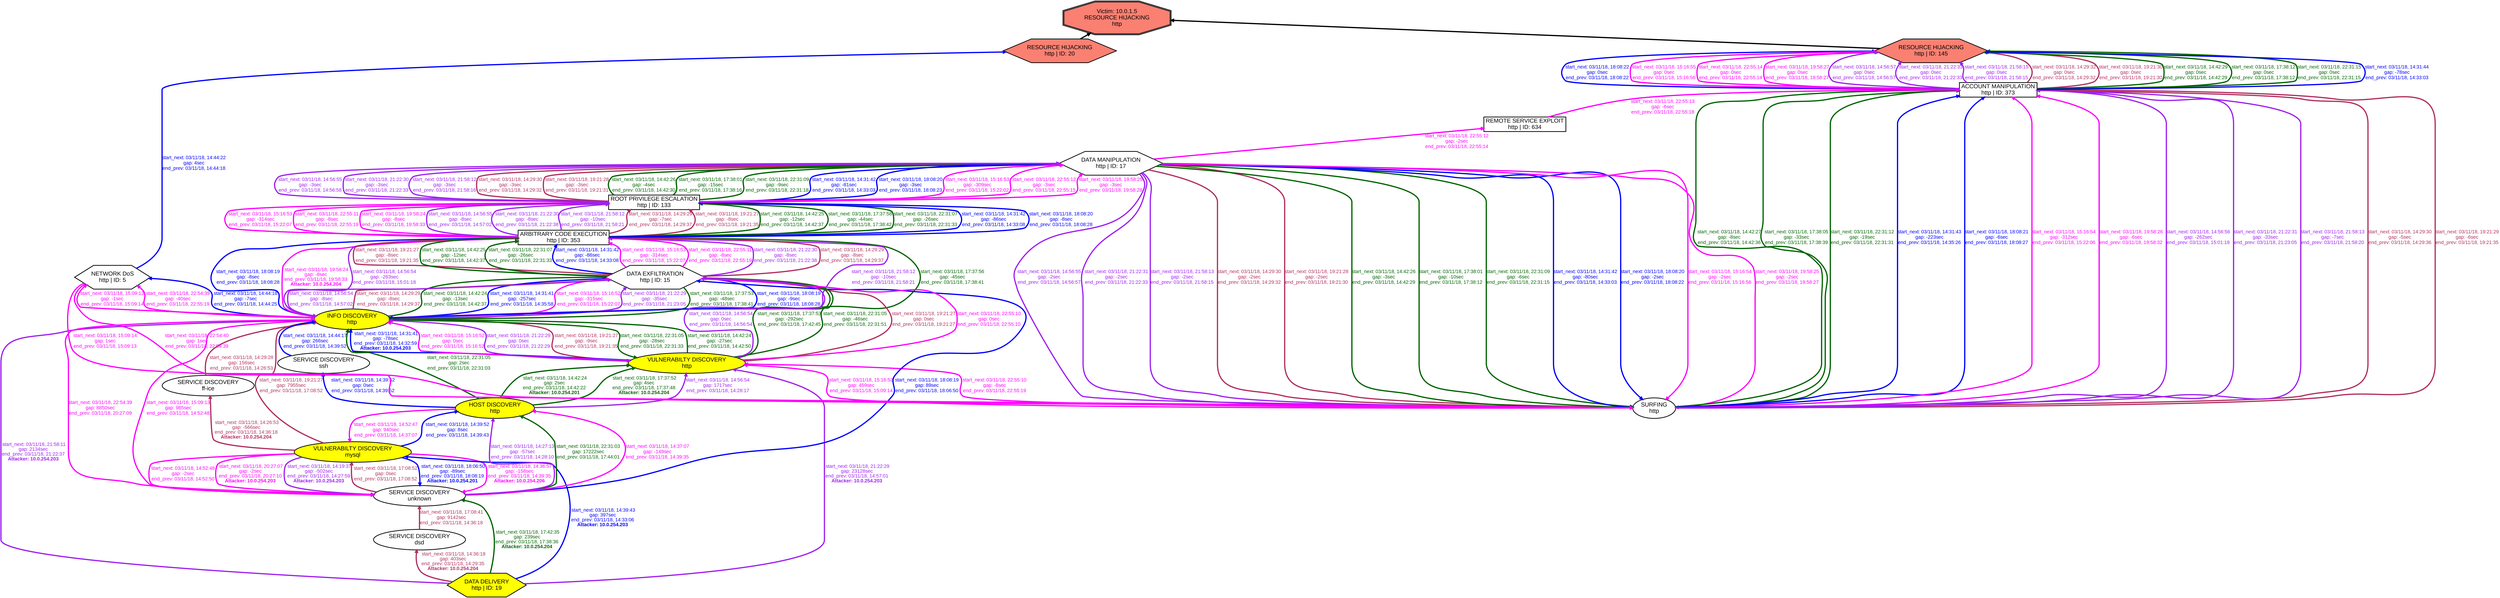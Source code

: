digraph RESOURCEHIJACKINGhttp {
rankdir="BT"; 
 graph [ nodesep="0.1", ranksep="0.02"] 
 node [ fontname=Arial, fontsize=24,penwidth=3]; 
 edge [ fontname=Arial, fontsize=20,penwidth=5 ];
"Victim: 10.0.1.5
RESOURCE HIJACKING
http" [shape=doubleoctagon, style=filled, fillcolor=salmon];
{ rank = max; "Victim: 10.0.1.5
RESOURCE HIJACKING
http"}
"RESOURCE HIJACKING
http | ID: 145" -> "Victim: 10.0.1.5
RESOURCE HIJACKING
http"
"RESOURCE HIJACKING
http | ID: 145" [style=filled, fillcolor= salmon]
"RESOURCE HIJACKING
http | ID: 20" -> "Victim: 10.0.1.5
RESOURCE HIJACKING
http"
"RESOURCE HIJACKING
http | ID: 20" [style=filled, fillcolor= salmon]
{ rank=same; "RESOURCE HIJACKING
http | ID: 145" "RESOURCE HIJACKING
http | ID: 20"}
"VULNERABILTY DISCOVERY
mysql" [style=filled, fillcolor= yellow]
"VULNERABILTY DISCOVERY
mysql" -> "SERVICE DISCOVERY
ff-ice" [ color=maroon] [label=<<font color="maroon"> start_next: 03/11/18, 14:26:53<br/>gap: -566sec<br/>end_prev: 03/11/18, 14:36:18</font><br/><font color="maroon"><b>Attacker: 10.0.254.204</b></font>>]
"SERVICE DISCOVERY
ff-ice" -> "INFO DISCOVERY
http" [ label="start_next: 03/11/18, 14:29:28
gap: 156sec
end_prev: 03/11/18, 14:26:53"][ fontcolor="maroon" color=maroon]
"INFO DISCOVERY
http" -> "DATA EXFILTRATION
http | ID: 15" [ label="start_next: 03/11/18, 14:29:29
gap: -8sec
end_prev: 03/11/18, 14:29:37"][ fontcolor="maroon" color=maroon]
"DATA EXFILTRATION
http | ID: 15" -> "ARBITRARY CODE EXECUTION
http | ID: 353" [ label="start_next: 03/11/18, 14:29:29
gap: -8sec
end_prev: 03/11/18, 14:29:37"][ fontcolor="maroon" color=maroon]
"ARBITRARY CODE EXECUTION
http | ID: 353" -> "ROOT PRIVILEGE ESCALATION
http | ID: 133" [ label="start_next: 03/11/18, 14:29:29
gap: -7sec
end_prev: 03/11/18, 14:29:37"][ fontcolor="maroon" color=maroon]
"ROOT PRIVILEGE ESCALATION
http | ID: 133" -> "DATA MANIPULATION
http | ID: 17" [ label="start_next: 03/11/18, 14:29:30
gap: -3sec
end_prev: 03/11/18, 14:29:32"][ fontcolor="maroon" color=maroon]
"DATA MANIPULATION
http | ID: 17" -> "SURFING
http" [ label="start_next: 03/11/18, 14:29:30
gap: -2sec
end_prev: 03/11/18, 14:29:32"][ fontcolor="maroon" color=maroon]
"SURFING
http" -> "ACCOUNT MANIPULATION
http | ID: 373" [ label="start_next: 03/11/18, 14:29:30
gap: -5sec
end_prev: 03/11/18, 14:29:36"][ fontcolor="maroon" color=maroon]
"ACCOUNT MANIPULATION
http | ID: 373" -> "RESOURCE HIJACKING
http | ID: 145" [ label="start_next: 03/11/18, 14:29:32
gap: 0sec
end_prev: 03/11/18, 14:29:32"][ fontcolor="maroon" color=maroon]
"DATA DELIVERY
http | ID: 19" [style=filled, fillcolor= yellow]
"DATA DELIVERY
http | ID: 19" -> "SERVICE DISCOVERY
dsd" [ color=maroon] [label=<<font color="maroon"> start_next: 03/11/18, 14:36:18<br/>gap: 403sec<br/>end_prev: 03/11/18, 14:29:35</font><br/><font color="maroon"><b>Attacker: 10.0.254.204</b></font>>]
"SERVICE DISCOVERY
dsd" -> "SERVICE DISCOVERY
unknown" [ label="start_next: 03/11/18, 17:08:41
gap: 9142sec
end_prev: 03/11/18, 14:36:18"][ fontcolor="maroon" color=maroon]
"SERVICE DISCOVERY
unknown" -> "VULNERABILTY DISCOVERY
mysql" [ label="start_next: 03/11/18, 17:08:52
gap: 0sec
end_prev: 03/11/18, 17:08:52"][ fontcolor="maroon" color=maroon]
"VULNERABILTY DISCOVERY
mysql" -> "INFO DISCOVERY
http" [ label="start_next: 03/11/18, 19:21:27
gap: 7955sec
end_prev: 03/11/18, 17:08:52"][ fontcolor="maroon" color=maroon]
"INFO DISCOVERY
http" -> "VULNERABILTY DISCOVERY
http" [ label="start_next: 03/11/18, 19:21:27
gap: -9sec
end_prev: 03/11/18, 19:21:35"][ fontcolor="maroon" color=maroon]
"VULNERABILTY DISCOVERY
http" -> "DATA EXFILTRATION
http | ID: 15" [ label="start_next: 03/11/18, 19:21:27
gap: 0sec
end_prev: 03/11/18, 19:21:27"][ fontcolor="maroon" color=maroon]
"DATA EXFILTRATION
http | ID: 15" -> "ARBITRARY CODE EXECUTION
http | ID: 353" [ label="start_next: 03/11/18, 19:21:27
gap: -8sec
end_prev: 03/11/18, 19:21:35"][ fontcolor="maroon" color=maroon]
"ARBITRARY CODE EXECUTION
http | ID: 353" -> "ROOT PRIVILEGE ESCALATION
http | ID: 133" [ label="start_next: 03/11/18, 19:21:27
gap: -8sec
end_prev: 03/11/18, 19:21:35"][ fontcolor="maroon" color=maroon]
"ROOT PRIVILEGE ESCALATION
http | ID: 133" -> "DATA MANIPULATION
http | ID: 17" [ label="start_next: 03/11/18, 19:21:28
gap: -3sec
end_prev: 03/11/18, 19:21:31"][ fontcolor="maroon" color=maroon]
"DATA MANIPULATION
http | ID: 17" -> "SURFING
http" [ label="start_next: 03/11/18, 19:21:28
gap: -2sec
end_prev: 03/11/18, 19:21:30"][ fontcolor="maroon" color=maroon]
"SURFING
http" -> "ACCOUNT MANIPULATION
http | ID: 373" [ label="start_next: 03/11/18, 19:21:29
gap: -6sec
end_prev: 03/11/18, 19:21:35"][ fontcolor="maroon" color=maroon]
"ACCOUNT MANIPULATION
http | ID: 373" -> "RESOURCE HIJACKING
http | ID: 145" [ label="start_next: 03/11/18, 19:21:30
gap: 0sec
end_prev: 03/11/18, 19:21:30"][ fontcolor="maroon" color=maroon]
"HOST DISCOVERY
http" [style=filled, fillcolor= yellow]
"HOST DISCOVERY
http" -> "VULNERABILTY DISCOVERY
http" [ color=darkgreen] [label=<<font color="darkgreen"> start_next: 03/11/18, 14:42:24<br/>gap: 2sec<br/>end_prev: 03/11/18, 14:42:22</font><br/><font color="darkgreen"><b>Attacker: 10.0.254.201</b></font>>]
"VULNERABILTY DISCOVERY
http" -> "INFO DISCOVERY
http" [ label="start_next: 03/11/18, 14:42:24
gap: -27sec
end_prev: 03/11/18, 14:42:50"][ fontcolor="darkgreen" color=darkgreen]
"INFO DISCOVERY
http" -> "DATA EXFILTRATION
http | ID: 15" [ label="start_next: 03/11/18, 14:42:24
gap: -13sec
end_prev: 03/11/18, 14:42:37"][ fontcolor="darkgreen" color=darkgreen]
"DATA EXFILTRATION
http | ID: 15" -> "ARBITRARY CODE EXECUTION
http | ID: 353" [ label="start_next: 03/11/18, 14:42:25
gap: -12sec
end_prev: 03/11/18, 14:42:37"][ fontcolor="darkgreen" color=darkgreen]
"ARBITRARY CODE EXECUTION
http | ID: 353" -> "ROOT PRIVILEGE ESCALATION
http | ID: 133" [ label="start_next: 03/11/18, 14:42:25
gap: -12sec
end_prev: 03/11/18, 14:42:37"][ fontcolor="darkgreen" color=darkgreen]
"ROOT PRIVILEGE ESCALATION
http | ID: 133" -> "DATA MANIPULATION
http | ID: 17" [ label="start_next: 03/11/18, 14:42:26
gap: -4sec
end_prev: 03/11/18, 14:42:30"][ fontcolor="darkgreen" color=darkgreen]
"DATA MANIPULATION
http | ID: 17" -> "SURFING
http" [ label="start_next: 03/11/18, 14:42:26
gap: -3sec
end_prev: 03/11/18, 14:42:29"][ fontcolor="darkgreen" color=darkgreen]
"SURFING
http" -> "ACCOUNT MANIPULATION
http | ID: 373" [ label="start_next: 03/11/18, 14:42:27
gap: -8sec
end_prev: 03/11/18, 14:42:36"][ fontcolor="darkgreen" color=darkgreen]
"ACCOUNT MANIPULATION
http | ID: 373" -> "RESOURCE HIJACKING
http | ID: 145" [ label="start_next: 03/11/18, 14:42:29
gap: 0sec
end_prev: 03/11/18, 14:42:29"][ fontcolor="darkgreen" color=darkgreen]
"HOST DISCOVERY
http" [style=filled, fillcolor= yellow]
"HOST DISCOVERY
http" -> "VULNERABILTY DISCOVERY
http" [ color=darkgreen] [label=<<font color="darkgreen"> start_next: 03/11/18, 17:37:52<br/>gap: 4sec<br/>end_prev: 03/11/18, 17:37:48</font><br/><font color="darkgreen"><b>Attacker: 10.0.254.204</b></font>>]
"VULNERABILTY DISCOVERY
http" -> "DATA EXFILTRATION
http | ID: 15" [ label="start_next: 03/11/18, 17:37:53
gap: -292sec
end_prev: 03/11/18, 17:42:45"][ fontcolor="darkgreen" color=darkgreen]
"DATA EXFILTRATION
http | ID: 15" -> "INFO DISCOVERY
http" [ label="start_next: 03/11/18, 17:37:53
gap: -48sec
end_prev: 03/11/18, 17:38:41"][ fontcolor="darkgreen" color=darkgreen]
"INFO DISCOVERY
http" -> "ARBITRARY CODE EXECUTION
http | ID: 353" [ label="start_next: 03/11/18, 17:37:56
gap: -45sec
end_prev: 03/11/18, 17:38:41"][ fontcolor="darkgreen" color=darkgreen]
"ARBITRARY CODE EXECUTION
http | ID: 353" -> "ROOT PRIVILEGE ESCALATION
http | ID: 133" [ label="start_next: 03/11/18, 17:37:58
gap: -44sec
end_prev: 03/11/18, 17:38:42"][ fontcolor="darkgreen" color=darkgreen]
"ROOT PRIVILEGE ESCALATION
http | ID: 133" -> "DATA MANIPULATION
http | ID: 17" [ label="start_next: 03/11/18, 17:38:01
gap: -15sec
end_prev: 03/11/18, 17:38:16"][ fontcolor="darkgreen" color=darkgreen]
"DATA MANIPULATION
http | ID: 17" -> "SURFING
http" [ label="start_next: 03/11/18, 17:38:01
gap: -10sec
end_prev: 03/11/18, 17:38:12"][ fontcolor="darkgreen" color=darkgreen]
"SURFING
http" -> "ACCOUNT MANIPULATION
http | ID: 373" [ label="start_next: 03/11/18, 17:38:05
gap: -33sec
end_prev: 03/11/18, 17:38:39"][ fontcolor="darkgreen" color=darkgreen]
"ACCOUNT MANIPULATION
http | ID: 373" -> "RESOURCE HIJACKING
http | ID: 145" [ label="start_next: 03/11/18, 17:38:12
gap: 0sec
end_prev: 03/11/18, 17:38:12"][ fontcolor="darkgreen" color=darkgreen]
"DATA DELIVERY
http | ID: 19" [style=filled, fillcolor= yellow]
"DATA DELIVERY
http | ID: 19" -> "SERVICE DISCOVERY
unknown" [ color=darkgreen] [label=<<font color="darkgreen"> start_next: 03/11/18, 17:42:35<br/>gap: 239sec<br/>end_prev: 03/11/18, 17:38:36</font><br/><font color="darkgreen"><b>Attacker: 10.0.254.204</b></font>>]
"SERVICE DISCOVERY
unknown" -> "HOST DISCOVERY
http" [ label="start_next: 03/11/18, 22:31:03
gap: 17222sec
end_prev: 03/11/18, 17:44:01"][ fontcolor="darkgreen" color=darkgreen]
"HOST DISCOVERY
http" -> "INFO DISCOVERY
http" [ label="start_next: 03/11/18, 22:31:05
gap: 2sec
end_prev: 03/11/18, 22:31:03"][ fontcolor="darkgreen" color=darkgreen]
"INFO DISCOVERY
http" -> "VULNERABILTY DISCOVERY
http" [ label="start_next: 03/11/18, 22:31:05
gap: -28sec
end_prev: 03/11/18, 22:31:33"][ fontcolor="darkgreen" color=darkgreen]
"VULNERABILTY DISCOVERY
http" -> "DATA EXFILTRATION
http | ID: 15" [ label="start_next: 03/11/18, 22:31:05
gap: -46sec
end_prev: 03/11/18, 22:31:51"][ fontcolor="darkgreen" color=darkgreen]
"DATA EXFILTRATION
http | ID: 15" -> "ARBITRARY CODE EXECUTION
http | ID: 353" [ label="start_next: 03/11/18, 22:31:07
gap: -26sec
end_prev: 03/11/18, 22:31:33"][ fontcolor="darkgreen" color=darkgreen]
"ARBITRARY CODE EXECUTION
http | ID: 353" -> "ROOT PRIVILEGE ESCALATION
http | ID: 133" [ label="start_next: 03/11/18, 22:31:07
gap: -26sec
end_prev: 03/11/18, 22:31:33"][ fontcolor="darkgreen" color=darkgreen]
"ROOT PRIVILEGE ESCALATION
http | ID: 133" -> "DATA MANIPULATION
http | ID: 17" [ label="start_next: 03/11/18, 22:31:09
gap: -9sec
end_prev: 03/11/18, 22:31:18"][ fontcolor="darkgreen" color=darkgreen]
"DATA MANIPULATION
http | ID: 17" -> "SURFING
http" [ label="start_next: 03/11/18, 22:31:09
gap: -6sec
end_prev: 03/11/18, 22:31:15"][ fontcolor="darkgreen" color=darkgreen]
"SURFING
http" -> "ACCOUNT MANIPULATION
http | ID: 373" [ label="start_next: 03/11/18, 22:31:12
gap: -19sec
end_prev: 03/11/18, 22:31:31"][ fontcolor="darkgreen" color=darkgreen]
"ACCOUNT MANIPULATION
http | ID: 373" -> "RESOURCE HIJACKING
http | ID: 145" [ label="start_next: 03/11/18, 22:31:15
gap: 0sec
end_prev: 03/11/18, 22:31:15"][ fontcolor="darkgreen" color=darkgreen]
"VULNERABILTY DISCOVERY
http" [style=filled, fillcolor= yellow]
"VULNERABILTY DISCOVERY
http" -> "INFO DISCOVERY
http" [ color=blue] [label=<<font color="blue"> start_next: 03/11/18, 14:31:41<br/>gap: -78sec<br/>end_prev: 03/11/18, 14:32:59</font><br/><font color="blue"><b>Attacker: 10.0.254.203</b></font>>]
"INFO DISCOVERY
http" -> "DATA EXFILTRATION
http | ID: 15" [ label="start_next: 03/11/18, 14:31:41
gap: -257sec
end_prev: 03/11/18, 14:35:58"][ fontcolor="blue" color=blue]
"DATA EXFILTRATION
http | ID: 15" -> "ARBITRARY CODE EXECUTION
http | ID: 353" [ label="start_next: 03/11/18, 14:31:42
gap: -86sec
end_prev: 03/11/18, 14:33:08"][ fontcolor="blue" color=blue]
"ARBITRARY CODE EXECUTION
http | ID: 353" -> "ROOT PRIVILEGE ESCALATION
http | ID: 133" [ label="start_next: 03/11/18, 14:31:42
gap: -86sec
end_prev: 03/11/18, 14:33:08"][ fontcolor="blue" color=blue]
"ROOT PRIVILEGE ESCALATION
http | ID: 133" -> "DATA MANIPULATION
http | ID: 17" [ label="start_next: 03/11/18, 14:31:42
gap: -81sec
end_prev: 03/11/18, 14:33:03"][ fontcolor="blue" color=blue]
"DATA MANIPULATION
http | ID: 17" -> "SURFING
http" [ label="start_next: 03/11/18, 14:31:42
gap: -80sec
end_prev: 03/11/18, 14:33:03"][ fontcolor="blue" color=blue]
"SURFING
http" -> "ACCOUNT MANIPULATION
http | ID: 373" [ label="start_next: 03/11/18, 14:31:43
gap: -223sec
end_prev: 03/11/18, 14:35:26"][ fontcolor="blue" color=blue]
"ACCOUNT MANIPULATION
http | ID: 373" -> "RESOURCE HIJACKING
http | ID: 145" [ label="start_next: 03/11/18, 14:31:44
gap: -78sec
end_prev: 03/11/18, 14:33:03"][ fontcolor="blue" color=blue]
"DATA DELIVERY
http | ID: 19" [style=filled, fillcolor= yellow]
"DATA DELIVERY
http | ID: 19" -> "VULNERABILTY DISCOVERY
mysql" [ color=blue] [label=<<font color="blue"> start_next: 03/11/18, 14:39:43<br/>gap: 397sec<br/>end_prev: 03/11/18, 14:33:06</font><br/><font color="blue"><b>Attacker: 10.0.254.203</b></font>>]
"VULNERABILTY DISCOVERY
mysql" -> "HOST DISCOVERY
http" [ label="start_next: 03/11/18, 14:39:52
gap: 8sec
end_prev: 03/11/18, 14:39:43"][ fontcolor="blue" color=blue]
"HOST DISCOVERY
http" -> "SERVICE DISCOVERY
ssh" [ label="start_next: 03/11/18, 14:39:52
gap: 0sec
end_prev: 03/11/18, 14:39:52"][ fontcolor="blue" color=blue]
"SERVICE DISCOVERY
ssh" -> "INFO DISCOVERY
http" [ label="start_next: 03/11/18, 14:44:17
gap: 266sec
end_prev: 03/11/18, 14:39:52"][ fontcolor="blue" color=blue]
"INFO DISCOVERY
http" -> "NETWORK DoS
http | ID: 5" [ label="start_next: 03/11/18, 14:44:18
gap: -7sec
end_prev: 03/11/18, 14:44:25"][ fontcolor="blue" color=blue]
"NETWORK DoS
http | ID: 5" -> "RESOURCE HIJACKING
http | ID: 20" [ label="start_next: 03/11/18, 14:44:22
gap: 4sec
end_prev: 03/11/18, 14:44:18"][ fontcolor="blue" color=blue]
"VULNERABILTY DISCOVERY
mysql" [style=filled, fillcolor= yellow]
"VULNERABILTY DISCOVERY
mysql" -> "SERVICE DISCOVERY
unknown" [ color=blue] [label=<<font color="blue"> start_next: 03/11/18, 18:06:50<br/>gap: -89sec<br/>end_prev: 03/11/18, 18:08:19</font><br/><font color="blue"><b>Attacker: 10.0.254.201</b></font>>]
"SERVICE DISCOVERY
unknown" -> "DATA EXFILTRATION
http | ID: 15" [ label="start_next: 03/11/18, 18:08:19
gap: 89sec
end_prev: 03/11/18, 18:06:50"][ fontcolor="blue" color=blue]
"DATA EXFILTRATION
http | ID: 15" -> "INFO DISCOVERY
http" [ label="start_next: 03/11/18, 18:08:19
gap: -9sec
end_prev: 03/11/18, 18:08:28"][ fontcolor="blue" color=blue]
"INFO DISCOVERY
http" -> "ARBITRARY CODE EXECUTION
http | ID: 353" [ label="start_next: 03/11/18, 18:08:19
gap: -8sec
end_prev: 03/11/18, 18:08:28"][ fontcolor="blue" color=blue]
"ARBITRARY CODE EXECUTION
http | ID: 353" -> "ROOT PRIVILEGE ESCALATION
http | ID: 133" [ label="start_next: 03/11/18, 18:08:20
gap: -8sec
end_prev: 03/11/18, 18:08:28"][ fontcolor="blue" color=blue]
"ROOT PRIVILEGE ESCALATION
http | ID: 133" -> "DATA MANIPULATION
http | ID: 17" [ label="start_next: 03/11/18, 18:08:20
gap: -3sec
end_prev: 03/11/18, 18:08:23"][ fontcolor="blue" color=blue]
"DATA MANIPULATION
http | ID: 17" -> "SURFING
http" [ label="start_next: 03/11/18, 18:08:20
gap: -2sec
end_prev: 03/11/18, 18:08:22"][ fontcolor="blue" color=blue]
"SURFING
http" -> "ACCOUNT MANIPULATION
http | ID: 373" [ label="start_next: 03/11/18, 18:08:21
gap: -6sec
end_prev: 03/11/18, 18:08:27"][ fontcolor="blue" color=blue]
"ACCOUNT MANIPULATION
http | ID: 373" -> "RESOURCE HIJACKING
http | ID: 145" [ label="start_next: 03/11/18, 18:08:22
gap: 0sec
end_prev: 03/11/18, 18:08:22"][ fontcolor="blue" color=blue]
"VULNERABILTY DISCOVERY
mysql" [style=filled, fillcolor= yellow]
"VULNERABILTY DISCOVERY
mysql" -> "SERVICE DISCOVERY
unknown" [ color=magenta] [label=<<font color="magenta"> start_next: 03/11/18, 14:36:57<br/>gap: -158sec<br/>end_prev: 03/11/18, 14:39:35</font><br/><font color="magenta"><b>Attacker: 10.0.254.206</b></font>>]
"SERVICE DISCOVERY
unknown" -> "HOST DISCOVERY
http" [ label="start_next: 03/11/18, 14:37:07
gap: -149sec
end_prev: 03/11/18, 14:39:35"][ fontcolor="magenta" color=magenta]
"HOST DISCOVERY
http" -> "VULNERABILTY DISCOVERY
mysql" [ label="start_next: 03/11/18, 14:52:47
gap: 940sec
end_prev: 03/11/18, 14:37:07"][ fontcolor="magenta" color=magenta]
"VULNERABILTY DISCOVERY
mysql" -> "SERVICE DISCOVERY
unknown" [ label="start_next: 03/11/18, 14:52:48
gap: -2sec
end_prev: 03/11/18, 14:52:50"][ fontcolor="magenta" color=magenta]
"SERVICE DISCOVERY
unknown" -> "INFO DISCOVERY
http" [ label="start_next: 03/11/18, 15:09:13
gap: 985sec
end_prev: 03/11/18, 14:52:48"][ fontcolor="magenta" color=magenta]
"INFO DISCOVERY
http" -> "NETWORK DoS
http | ID: 5" [ label="start_next: 03/11/18, 15:09:13
gap: -1sec
end_prev: 03/11/18, 15:09:14"][ fontcolor="magenta" color=magenta]
"NETWORK DoS
http | ID: 5" -> "SURFING
http" [ label="start_next: 03/11/18, 15:09:14
gap: 1sec
end_prev: 03/11/18, 15:09:13"][ fontcolor="magenta" color=magenta]
"SURFING
http" -> "VULNERABILTY DISCOVERY
http" [ label="start_next: 03/11/18, 15:16:52
gap: 459sec
end_prev: 03/11/18, 15:09:14"][ fontcolor="magenta" color=magenta]
"VULNERABILTY DISCOVERY
http" -> "INFO DISCOVERY
http" [ label="start_next: 03/11/18, 15:16:52
gap: 0sec
end_prev: 03/11/18, 15:16:52"][ fontcolor="magenta" color=magenta]
"INFO DISCOVERY
http" -> "DATA EXFILTRATION
http | ID: 15" [ label="start_next: 03/11/18, 15:16:52
gap: -315sec
end_prev: 03/11/18, 15:22:07"][ fontcolor="magenta" color=magenta]
"DATA EXFILTRATION
http | ID: 15" -> "ARBITRARY CODE EXECUTION
http | ID: 353" [ label="start_next: 03/11/18, 15:16:53
gap: -314sec
end_prev: 03/11/18, 15:22:07"][ fontcolor="magenta" color=magenta]
"ARBITRARY CODE EXECUTION
http | ID: 353" -> "ROOT PRIVILEGE ESCALATION
http | ID: 133" [ label="start_next: 03/11/18, 15:16:53
gap: -314sec
end_prev: 03/11/18, 15:22:07"][ fontcolor="magenta" color=magenta]
"ROOT PRIVILEGE ESCALATION
http | ID: 133" -> "DATA MANIPULATION
http | ID: 17" [ label="start_next: 03/11/18, 15:16:53
gap: -309sec
end_prev: 03/11/18, 15:22:02"][ fontcolor="magenta" color=magenta]
"DATA MANIPULATION
http | ID: 17" -> "SURFING
http" [ label="start_next: 03/11/18, 15:16:54
gap: -2sec
end_prev: 03/11/18, 15:16:56"][ fontcolor="magenta" color=magenta]
"SURFING
http" -> "ACCOUNT MANIPULATION
http | ID: 373" [ label="start_next: 03/11/18, 15:16:54
gap: -312sec
end_prev: 03/11/18, 15:22:06"][ fontcolor="magenta" color=magenta]
"ACCOUNT MANIPULATION
http | ID: 373" -> "RESOURCE HIJACKING
http | ID: 145" [ label="start_next: 03/11/18, 15:16:55
gap: 0sec
end_prev: 03/11/18, 15:16:56"][ fontcolor="magenta" color=magenta]
"VULNERABILTY DISCOVERY
mysql" [style=filled, fillcolor= yellow]
"VULNERABILTY DISCOVERY
mysql" -> "SERVICE DISCOVERY
unknown" [ color=magenta] [label=<<font color="magenta"> start_next: 03/11/18, 20:27:07<br/>gap: -2sec<br/>end_prev: 03/11/18, 20:27:10</font><br/><font color="magenta"><b>Attacker: 10.0.254.203</b></font>>]
"SERVICE DISCOVERY
unknown" -> "INFO DISCOVERY
http" [ label="start_next: 03/11/18, 22:54:39
gap: 8850sec
end_prev: 03/11/18, 20:27:09"][ fontcolor="magenta" color=magenta]
"INFO DISCOVERY
http" -> "NETWORK DoS
http | ID: 5" [ label="start_next: 03/11/18, 22:54:39
gap: -40sec
end_prev: 03/11/18, 22:55:19"][ fontcolor="magenta" color=magenta]
"NETWORK DoS
http | ID: 5" -> "SURFING
http" [ label="start_next: 03/11/18, 22:54:40
gap: 1sec
end_prev: 03/11/18, 22:54:39"][ fontcolor="magenta" color=magenta]
"SURFING
http" -> "VULNERABILTY DISCOVERY
http" [ label="start_next: 03/11/18, 22:55:10
gap: -8sec
end_prev: 03/11/18, 22:55:19"][ fontcolor="magenta" color=magenta]
"VULNERABILTY DISCOVERY
http" -> "DATA EXFILTRATION
http | ID: 15" [ label="start_next: 03/11/18, 22:55:10
gap: 0sec
end_prev: 03/11/18, 22:55:10"][ fontcolor="magenta" color=magenta]
"DATA EXFILTRATION
http | ID: 15" -> "ARBITRARY CODE EXECUTION
http | ID: 353" [ label="start_next: 03/11/18, 22:55:11
gap: -8sec
end_prev: 03/11/18, 22:55:19"][ fontcolor="magenta" color=magenta]
"ARBITRARY CODE EXECUTION
http | ID: 353" -> "ROOT PRIVILEGE ESCALATION
http | ID: 133" [ label="start_next: 03/11/18, 22:55:11
gap: -8sec
end_prev: 03/11/18, 22:55:19"][ fontcolor="magenta" color=magenta]
"ROOT PRIVILEGE ESCALATION
http | ID: 133" -> "DATA MANIPULATION
http | ID: 17" [ label="start_next: 03/11/18, 22:55:12
gap: -3sec
end_prev: 03/11/18, 22:55:15"][ fontcolor="magenta" color=magenta]
"DATA MANIPULATION
http | ID: 17" -> "REMOTE SERVICE EXPLOIT
http | ID: 634" [ label="start_next: 03/11/18, 22:55:12
gap: -2sec
end_prev: 03/11/18, 22:55:14"][ fontcolor="magenta" color=magenta]
"REMOTE SERVICE EXPLOIT
http | ID: 634" -> "ACCOUNT MANIPULATION
http | ID: 373" [ label="start_next: 03/11/18, 22:55:13
gap: -6sec
end_prev: 03/11/18, 22:55:18"][ fontcolor="magenta" color=magenta]
"ACCOUNT MANIPULATION
http | ID: 373" -> "RESOURCE HIJACKING
http | ID: 145" [ label="start_next: 03/11/18, 22:55:14
gap: 0sec
end_prev: 03/11/18, 22:55:14"][ fontcolor="magenta" color=magenta]
"INFO DISCOVERY
http" [style=filled, fillcolor= yellow]
"INFO DISCOVERY
http" -> "ARBITRARY CODE EXECUTION
http | ID: 353" [ color=magenta] [label=<<font color="magenta"> start_next: 03/11/18, 19:58:24<br/>gap: -8sec<br/>end_prev: 03/11/18, 19:58:33</font><br/><font color="magenta"><b>Attacker: 10.0.254.204</b></font>>]
"ARBITRARY CODE EXECUTION
http | ID: 353" -> "ROOT PRIVILEGE ESCALATION
http | ID: 133" [ label="start_next: 03/11/18, 19:58:24
gap: -8sec
end_prev: 03/11/18, 19:58:33"][ fontcolor="magenta" color=magenta]
"ROOT PRIVILEGE ESCALATION
http | ID: 133" -> "DATA MANIPULATION
http | ID: 17" [ label="start_next: 03/11/18, 19:58:25
gap: -3sec
end_prev: 03/11/18, 19:58:28"][ fontcolor="magenta" color=magenta]
"DATA MANIPULATION
http | ID: 17" -> "SURFING
http" [ label="start_next: 03/11/18, 19:58:25
gap: -2sec
end_prev: 03/11/18, 19:58:27"][ fontcolor="magenta" color=magenta]
"SURFING
http" -> "ACCOUNT MANIPULATION
http | ID: 373" [ label="start_next: 03/11/18, 19:58:26
gap: -6sec
end_prev: 03/11/18, 19:58:32"][ fontcolor="magenta" color=magenta]
"ACCOUNT MANIPULATION
http | ID: 373" -> "RESOURCE HIJACKING
http | ID: 145" [ label="start_next: 03/11/18, 19:58:27
gap: 0sec
end_prev: 03/11/18, 19:58:27"][ fontcolor="magenta" color=magenta]
"VULNERABILTY DISCOVERY
mysql" [style=filled, fillcolor= yellow]
"VULNERABILTY DISCOVERY
mysql" -> "SERVICE DISCOVERY
unknown" [ color=purple] [label=<<font color="purple"> start_next: 03/11/18, 14:19:37<br/>gap: -502sec<br/>end_prev: 03/11/18, 14:27:59</font><br/><font color="purple"><b>Attacker: 10.0.254.203</b></font>>]
"SERVICE DISCOVERY
unknown" -> "HOST DISCOVERY
http" [ label="start_next: 03/11/18, 14:27:13
gap: -57sec
end_prev: 03/11/18, 14:28:10"][ fontcolor="purple" color=purple]
"HOST DISCOVERY
http" -> "VULNERABILTY DISCOVERY
http" [ label="start_next: 03/11/18, 14:56:54
gap: 1717sec
end_prev: 03/11/18, 14:28:17"][ fontcolor="purple" color=purple]
"VULNERABILTY DISCOVERY
http" -> "DATA EXFILTRATION
http | ID: 15" [ label="start_next: 03/11/18, 14:56:54
gap: 0sec
end_prev: 03/11/18, 14:56:54"][ fontcolor="purple" color=purple]
"DATA EXFILTRATION
http | ID: 15" -> "INFO DISCOVERY
http" [ label="start_next: 03/11/18, 14:56:54
gap: -8sec
end_prev: 03/11/18, 14:57:02"][ fontcolor="purple" color=purple]
"INFO DISCOVERY
http" -> "ARBITRARY CODE EXECUTION
http | ID: 353" [ label="start_next: 03/11/18, 14:56:54
gap: -263sec
end_prev: 03/11/18, 15:01:18"][ fontcolor="purple" color=purple]
"ARBITRARY CODE EXECUTION
http | ID: 353" -> "ROOT PRIVILEGE ESCALATION
http | ID: 133" [ label="start_next: 03/11/18, 14:56:55
gap: -8sec
end_prev: 03/11/18, 14:57:02"][ fontcolor="purple" color=purple]
"ROOT PRIVILEGE ESCALATION
http | ID: 133" -> "DATA MANIPULATION
http | ID: 17" [ label="start_next: 03/11/18, 14:56:55
gap: -3sec
end_prev: 03/11/18, 14:56:58"][ fontcolor="purple" color=purple]
"DATA MANIPULATION
http | ID: 17" -> "SURFING
http" [ label="start_next: 03/11/18, 14:56:55
gap: -2sec
end_prev: 03/11/18, 14:56:57"][ fontcolor="purple" color=purple]
"SURFING
http" -> "ACCOUNT MANIPULATION
http | ID: 373" [ label="start_next: 03/11/18, 14:56:56
gap: -262sec
end_prev: 03/11/18, 15:01:18"][ fontcolor="purple" color=purple]
"ACCOUNT MANIPULATION
http | ID: 373" -> "RESOURCE HIJACKING
http | ID: 145" [ label="start_next: 03/11/18, 14:56:57
gap: 0sec
end_prev: 03/11/18, 14:56:57"][ fontcolor="purple" color=purple]
"DATA DELIVERY
http | ID: 19" [style=filled, fillcolor= yellow]
"DATA DELIVERY
http | ID: 19" -> "VULNERABILTY DISCOVERY
http" [ color=purple] [label=<<font color="purple"> start_next: 03/11/18, 21:22:29<br/>gap: 23128sec<br/>end_prev: 03/11/18, 14:57:01</font><br/><font color="purple"><b>Attacker: 10.0.254.203</b></font>>]
"VULNERABILTY DISCOVERY
http" -> "INFO DISCOVERY
http" [ label="start_next: 03/11/18, 21:22:29
gap: 0sec
end_prev: 03/11/18, 21:22:29"][ fontcolor="purple" color=purple]
"INFO DISCOVERY
http" -> "DATA EXFILTRATION
http | ID: 15" [ label="start_next: 03/11/18, 21:22:29
gap: -35sec
end_prev: 03/11/18, 21:23:05"][ fontcolor="purple" color=purple]
"DATA EXFILTRATION
http | ID: 15" -> "ARBITRARY CODE EXECUTION
http | ID: 353" [ label="start_next: 03/11/18, 21:22:30
gap: -8sec
end_prev: 03/11/18, 21:22:38"][ fontcolor="purple" color=purple]
"ARBITRARY CODE EXECUTION
http | ID: 353" -> "ROOT PRIVILEGE ESCALATION
http | ID: 133" [ label="start_next: 03/11/18, 21:22:30
gap: -8sec
end_prev: 03/11/18, 21:22:38"][ fontcolor="purple" color=purple]
"ROOT PRIVILEGE ESCALATION
http | ID: 133" -> "DATA MANIPULATION
http | ID: 17" [ label="start_next: 03/11/18, 21:22:30
gap: -3sec
end_prev: 03/11/18, 21:22:33"][ fontcolor="purple" color=purple]
"DATA MANIPULATION
http | ID: 17" -> "SURFING
http" [ label="start_next: 03/11/18, 21:22:31
gap: -2sec
end_prev: 03/11/18, 21:22:33"][ fontcolor="purple" color=purple]
"SURFING
http" -> "ACCOUNT MANIPULATION
http | ID: 373" [ label="start_next: 03/11/18, 21:22:31
gap: -33sec
end_prev: 03/11/18, 21:23:05"][ fontcolor="purple" color=purple]
"ACCOUNT MANIPULATION
http | ID: 373" -> "RESOURCE HIJACKING
http | ID: 145" [ label="start_next: 03/11/18, 21:22:33
gap: 0sec
end_prev: 03/11/18, 21:22:33"][ fontcolor="purple" color=purple]
"DATA DELIVERY
http | ID: 19" [style=filled, fillcolor= yellow]
"DATA DELIVERY
http | ID: 19" -> "INFO DISCOVERY
http" [ color=purple] [label=<<font color="purple"> start_next: 03/11/18, 21:58:11<br/>gap: 2134sec<br/>end_prev: 03/11/18, 21:22:37</font><br/><font color="purple"><b>Attacker: 10.0.254.203</b></font>>]
"INFO DISCOVERY
http" -> "ARBITRARY CODE EXECUTION
http | ID: 353" [ label="start_next: 03/11/18, 21:58:12
gap: -10sec
end_prev: 03/11/18, 21:58:21"][ fontcolor="purple" color=purple]
"ARBITRARY CODE EXECUTION
http | ID: 353" -> "ROOT PRIVILEGE ESCALATION
http | ID: 133" [ label="start_next: 03/11/18, 21:58:12
gap: -10sec
end_prev: 03/11/18, 21:58:21"][ fontcolor="purple" color=purple]
"ROOT PRIVILEGE ESCALATION
http | ID: 133" -> "DATA MANIPULATION
http | ID: 17" [ label="start_next: 03/11/18, 21:58:12
gap: -3sec
end_prev: 03/11/18, 21:58:16"][ fontcolor="purple" color=purple]
"DATA MANIPULATION
http | ID: 17" -> "SURFING
http" [ label="start_next: 03/11/18, 21:58:13
gap: -2sec
end_prev: 03/11/18, 21:58:15"][ fontcolor="purple" color=purple]
"SURFING
http" -> "ACCOUNT MANIPULATION
http | ID: 373" [ label="start_next: 03/11/18, 21:58:13
gap: -7sec
end_prev: 03/11/18, 21:58:20"][ fontcolor="purple" color=purple]
"ACCOUNT MANIPULATION
http | ID: 373" -> "RESOURCE HIJACKING
http | ID: 145" [ label="start_next: 03/11/18, 21:58:15
gap: 0sec
end_prev: 03/11/18, 21:58:15"][ fontcolor="purple" color=purple]
"VULNERABILTY DISCOVERY
mysql" [shape=oval]
"VULNERABILTY DISCOVERY
mysql" [tooltip="ET SCAN Suspicious inbound to mySQL port 3306
ET SCAN Suspicious inbound to MSSQL port 1433
ET SCAN Suspicious inbound to PostgreSQL port 5432
ET SCAN Nikto Web App Scan in Progress
ET SCAN Suspicious inbound to Oracle SQL port 1521
ET SCAN Suspicious inbound to mSQL port 4333"]
"SERVICE DISCOVERY
ff-ice" [shape=oval]
"SERVICE DISCOVERY
ff-ice" [tooltip="ET SCAN Potential VNC Scan 5900-5920
ET SCAN Potential VNC Scan 5800-5820"]
"INFO DISCOVERY
http" [shape=oval]
"INFO DISCOVERY
http" [tooltip="GPL WEB_SERVER viewcode access
GPL WEB_SERVER .htaccess access
GPL WEB_SERVER writeto.cnf access
GPL WEB_SERVER iisadmin access
ET WEB_SERVER PHP Easteregg Information-Disclosure (funny-logo)
ET WEB_SPECIFIC_APPS Request to Wordpress W3TC Plug-in dbcache Directory
GPL WEB_SERVER services.cnf access
ET WEB_SERVER PHP Easteregg Information-Disclosure (zend-logo)
GPL EXPLOIT unicode directory traversal attempt
ET WEB_SERVER PHP Easteregg Information-Disclosure (php-logo)
GPL WEB_SERVER service.cnf access
GPL EXPLOIT iisadmpwd attempt
ET WEB_SERVER PHP SESSION SuperGlobal in URI
GPL WEB_SERVER /~root access
GPL WEB_SERVER authors.pwd access
ET WEB_SERVER PHP ENV SuperGlobal in URI
GPL EXPLOIT .cnf access
ET POLICY Proxy TRACE Request - inbound
GPL WEB_SERVER .htpasswd access
GPL WEB_SERVER global.asa access
ET WEB_SERVER PHP SERVER SuperGlobal in URI
GPL EXPLOIT fpcount access
GPL WEB_SERVER globals.pl access
GPL WEB_SERVER 403 Forbidden
GPL WEB_SERVER service.pwd
GPL EXPLOIT ISAPI .idq attempt
ET WEB_SERVER PHP Easteregg Information-Disclosure (phpinfo)
GPL WEB_SERVER printenv access
GPL WEB_SERVER author.exe access
GPL EXPLOIT iissamples access
GPL EXPLOIT .htr access
ET WEB_SERVER PHP REQUEST SuperGlobal in URI"]
"DATA EXFILTRATION
http | ID: 15" [shape=hexagon]
"DATA EXFILTRATION
http | ID: 15" [tooltip="GPL WEB_SERVER Tomcat server snoop access
GPL EXPLOIT ISAPI .ida access
GPL EXPLOIT /msadc/samples/ access
ET WEB_SERVER ColdFusion componentutils access
ET WEB_SERVER /system32/ in Uri - Possible Protected Directory Access Attempt
ET WEB_SPECIFIC_APPS PHP-CGI query string parameter vulnerability
ET WEB_SERVER Possible XXE SYSTEM ENTITY in POST BODY.
ET WEB_SERVER /etc/shadow Detected in URI
GPL EXPLOIT ISAPI .idq access"]
"ARBITRARY CODE EXECUTION
http | ID: 353" [shape=box]
"ARBITRARY CODE EXECUTION
http | ID: 353" [tooltip="ET CURRENT_EVENTS QNAP Shellshock CVE-2014-6271
ET WEB_SPECIFIC_APPS DesktopOnNet don3_requiem.php app_path Parameter Remote File Inclusion
ET WEB_SPECIFIC_APPS Horde type Parameter Local File Inclusion Attempt
ET WEB_SPECIFIC_APPS KR-Web krgourl.php DOCUMENT_ROOT Parameter Remote File Inclusion Attempt
ET WEB_SERVER Possible CVE-2014-6271 Attempt in Headers
ET WEB_SPECIFIC_APPS BASE base_stat_common.php remote file include
ET WEB_SPECIFIC_APPS Golem Gaming Portal root_path Parameter Remote File inclusion Attempt
ET WEB_SPECIFIC_APPS Joomla swMenuPro ImageManager.php Remote File Inclusion Attempt
ET WEB_SPECIFIC_APPS FormMailer formmailer.admin.inc.php BASE_DIR Parameter Remote File Inclusion Attempt
ET WEB_SPECIFIC_APPS AjaxPortal di.php pathtoserverdata Parameter Remote File Inclusion Attempt
ET WEB_SERVER cmd.exe In URI - Possible Command Execution Attempt
ET WEB_SPECIFIC_APPS KingCMS menu.php CONFIG Parameter Remote File Inclusion
ETPRO WEB_SPECIFIC_APPS PHPMoAdmin RCE Attempt
ET WEB_SERVER Exploit Suspected PHP Injection Attack (cmd=)
ET WEB_SPECIFIC_APPS Achievo debugger.php config_atkroot parameter Remote File Inclusion Attempt
ET WEB_SERVER Possible CVE-2014-6271 Attempt
ET WEB_SPECIFIC_APPS Joomla Dada Mail Manager Component config.dadamail.php GLOBALS Parameter Remote File Inclusion
ET WEB_SPECIFIC_APPS WEB-PHP RCE PHPBB 2004-1315
ET WEB_SPECIFIC_APPS DesktopOnNet frontpage.php app_path Parameter Remote File Inclusion
ET WEB_SPECIFIC_APPS Joomla AjaxChat Component ajcuser.php GLOBALS Parameter Remote File Inclusion Attempt"]
"ROOT PRIVILEGE ESCALATION
http | ID: 133" [shape=box]
"ROOT PRIVILEGE ESCALATION
http | ID: 133" [tooltip="ET WEB_SERVER ColdFusion administrator access
ETPRO WEB_SPECIFIC_APPS ipTIME firmware < 9.58 RCE
GPL EXPLOIT administrators.pwd access
GPL EXPLOIT CodeRed v2 root.exe access"]
"DATA MANIPULATION
http | ID: 17" [shape=hexagon]
"DATA MANIPULATION
http | ID: 17" [tooltip="ET WEB_SERVER Possible SQL Injection Attempt SELECT FROM
ET WEB_SERVER MYSQL SELECT CONCAT SQL Injection Attempt
ET WEB_SERVER Possible SQL Injection Attempt UNION SELECT"]
"SURFING
http" [shape=oval]
"SURFING
http" [tooltip="ET WEB_SERVER WEB-PHP phpinfo access"]
"ACCOUNT MANIPULATION
http | ID: 373" [shape=box]
"ACCOUNT MANIPULATION
http | ID: 373" [tooltip="GPL EXPLOIT /iisadmpwd/aexp2.htr access
ET WEB_SERVER SELECT USER SQL Injection Attempt in URI"]
"RESOURCE HIJACKING
http | ID: 145" [shape=hexagon]
"RESOURCE HIJACKING
http | ID: 145" [tooltip="GPL WEB_SERVER Oracle Java Process Manager access"]
"DATA DELIVERY
http | ID: 19" [shape=hexagon]
"DATA DELIVERY
http | ID: 19" [tooltip="ET WEB_SPECIFIC_APPS PHP-Paid4Mail RFI attempt 
ET WEB_SPECIFIC_APPS Possible eFront database.php Remote File Inclusion Attempt
ET WEB_SPECIFIC_APPS MAXcms fm_includes_special Parameter Remote File Inclusion Attempt
ET WEB_SPECIFIC_APPS PHP Aardvark Topsites PHP CONFIG PATH Remote File Include Attempt
ET WEB_SPECIFIC_APPS Possible Mambo/Joomla! com_koesubmit Component 'koesubmit.php' Remote File Inclusion Attempt
ET WEB_SPECIFIC_APPS SERWeb load_lang.php configdir Parameter Remote File Inclusion
ET WEB_SPECIFIC_APPS TECHNOTE shop_this_skin_path Parameter Remote File Inclusion
ET WEB_SPECIFIC_APPS p-Table for WordPress wptable-tinymce.php ABSPATH Parameter RFI Attempt
ET WEB_SPECIFIC_APPS ProjectButler RFI attempt 
ET WEB_SPECIFIC_APPS PHPOF DB_AdoDB.Class.PHP PHPOF_INCLUDE_PATH parameter Remote File Inclusion
ET WEB_SPECIFIC_APPS SAPID get_infochannel.inc.php Remote File inclusion Attempt
ET WEB_SPECIFIC_APPS Joomla Onguma Time Sheet Component onguma.class.php mosConfig_absolute_path Parameter Remote File Inclusion
ET WEB_SPECIFIC_APPS phptraverse mp3_id.php GLOBALS Parameter Remote File Inclusion Attempt
ET WEB_SPECIFIC_APPS Sisplet CMS komentar.php site_path Parameter Remote File Inclusion Attempt
ET WEB_SPECIFIC_APPS SERWeb main_prepend.php functionsdir Parameter Remote File Inclusion
ET WEB_SPECIFIC_APPS Mambo Component com_smf smf.php Remote File Inclusion Attempt
ET WEB_SPECIFIC_APPS OpenX phpAdsNew phpAds_geoPlugin Parameter Remote File Inclusion Attempt
ET WEB_SPECIFIC_APPS Enthusiast path parameter Remote File Inclusion
ET WEB_SPECIFIC_APPS ProdLer prodler.class.php sPath Parameter Remote File Inclusion Attempt
ET WEB_SPECIFIC_APPS PHP Classifieds class.phpmailer.php lang_path Parameter Remote File Inclusion Attempt
ET WEB_SPECIFIC_APPS Joomla Simple RSS Reader admin.rssreader.php mosConfig_live_site Parameter Remote File Inclusion
ET WEB_SPECIFIC_APPS Possible OpenSiteAdmin pageHeader.php Remote File Inclusion Attempt
ET WEB_SPECIFIC_APPS phpSkelSite theme parameter remote file inclusion
ET WEB_SPECIFIC_APPS PointComma pctemplate.php pcConfig Parameter Remote File Inclusion Attempt
ET WEB_SPECIFIC_APPS phPortal gunaysoft.php icerikyolu Parameter Remote File Inclusion
ET WEB_SPECIFIC_APPS OBOphiX fonctions_racine.php chemin_lib parameter Remote File Inclusion Attempt
ET WEB_SPECIFIC_APPS PHP phpMyAgenda rootagenda Remote File Include Attempt
ET WEB_SPECIFIC_APPS Ve-EDIT edit_htmlarea.php highlighter Parameter Remote File Inclusion
ET WEB_SPECIFIC_APPS MODx CMS snippet.reflect.php reflect_base Remote File Inclusion
ET WEB_SPECIFIC_APPS phPortal gunaysoft.php sayfaid Parameter Remote File Inclusion
ET WEB_SPECIFIC_APPS YapBB class_yapbbcooker.php cfgIncludeDirectory Parameter Remote File Inclusion"]
"SERVICE DISCOVERY
dsd" [shape=oval]
"SERVICE DISCOVERY
dsd" [tooltip="ET SCAN Potential VNC Scan 5900-5920
ET SCAN Potential VNC Scan 5800-5820"]
"SERVICE DISCOVERY
unknown" [shape=oval]
"SERVICE DISCOVERY
unknown" [tooltip="ET SCAN Potential VNC Scan 5800-5820
ET SCAN Potential SSH Scan
GPL ICMP_INFO PING *NIX
ET SCAN Potential VNC Scan 5900-5920
ET SCAN NMAP OS Detection Probe"]
"VULNERABILTY DISCOVERY
http" [shape=oval]
"VULNERABILTY DISCOVERY
http" [tooltip="ET SCAN Suspicious inbound to mySQL port 3306
ET SCAN Suspicious inbound to MSSQL port 1433
ET SCAN Nikto Web App Scan in Progress
ET SCAN Suspicious inbound to PostgreSQL port 5432
ET SCAN Suspicious inbound to Oracle SQL port 1521
ET SCAN Suspicious inbound to mSQL port 4333"]
"HOST DISCOVERY
http" [shape=oval]
"HOST DISCOVERY
http" [tooltip="ET SCAN Nmap Scripting Engine User-Agent Detected (Nmap Scripting Engine)
ET SCAN Possible Nmap User-Agent Observed"]
"SERVICE DISCOVERY
ssh" [shape=oval]
"SERVICE DISCOVERY
ssh" [tooltip="ET SCAN Potential SSH Scan"]
"NETWORK DoS
http | ID: 5" [shape=hexagon]
"NETWORK DoS
http | ID: 5" [tooltip="ET WEB_SERVER Possible Cherokee Web Server GET AUX Request Denial Of Service Attempt"]
"RESOURCE HIJACKING
http | ID: 20" [shape=hexagon]
"RESOURCE HIJACKING
http | ID: 20" [tooltip="GPL WEB_SERVER Oracle Java Process Manager access"]
"REMOTE SERVICE EXPLOIT
http | ID: 634" [shape=box]
"REMOTE SERVICE EXPLOIT
http | ID: 634" [tooltip="ET WEB_SERVER Script tag in URI Possible Cross Site Scripting Attempt"]
}
